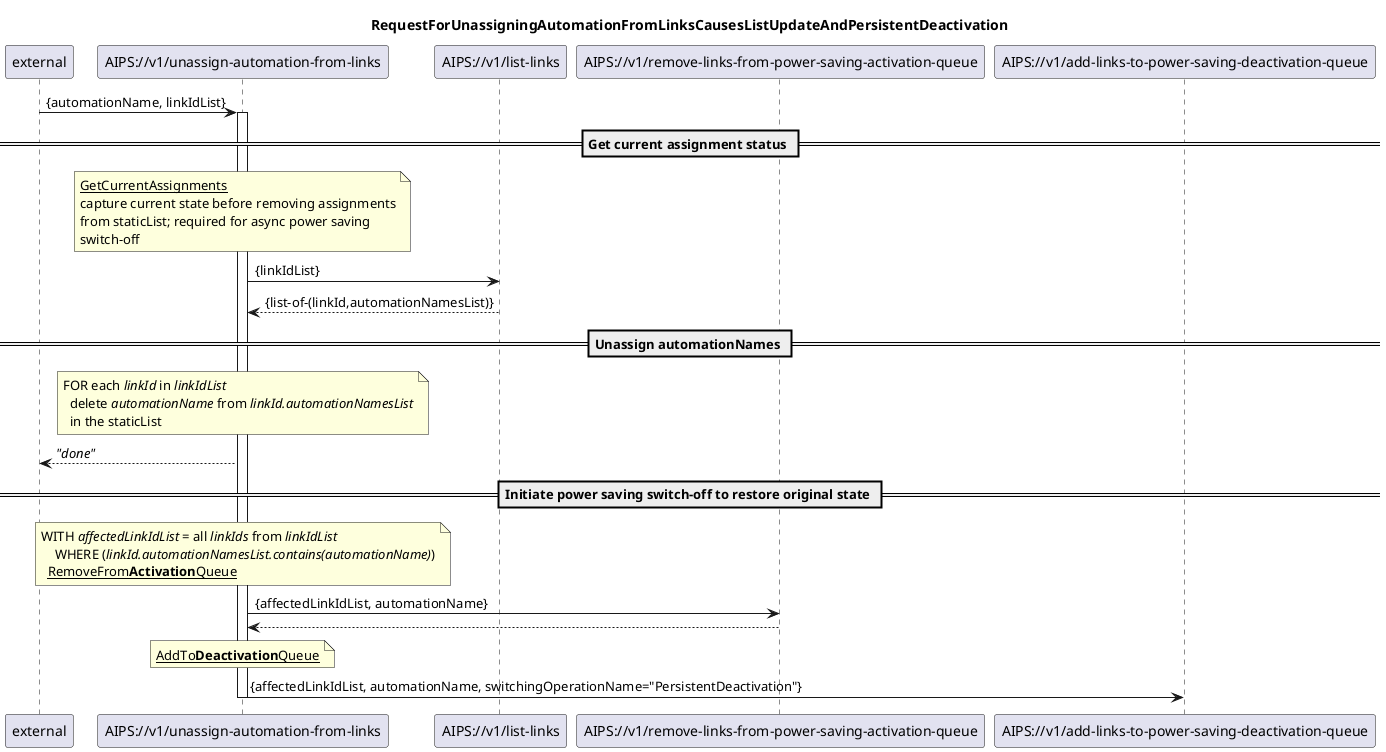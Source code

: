 @startuml 103_unassignAutomationFromLinks
skinparam responseMessageBelowArrow true

title
RequestForUnassigningAutomationFromLinksCausesListUpdateAndPersistentDeactivation
end title

participant "external" as requestor
participant "AIPS://v1/unassign-automation-from-links" as unassignAutomation
participant "AIPS://v1/list-links" as listLinks
participant "AIPS://v1/remove-links-from-power-saving-activation-queue" as stopSimpleActivation
participant "AIPS://v1/add-links-to-power-saving-deactivation-queue" as startPersistentDeactivation


requestor -> unassignAutomation: {automationName, linkIdList}
activate unassignAutomation

== Get current assignment status ==

'get current assignments from staticList
note over unassignAutomation
  <u>GetCurrentAssignments</u>
  capture current state before removing assignments
  from staticList; required for async power saving
  switch-off
end note
unassignAutomation -> listLinks: {linkIdList}
listLinks --> unassignAutomation: {list-of-(linkId,automationNamesList)}

== Unassign automationNames ==

'update staticList by removing automationName for linkIdList links
note over unassignAutomation
  FOR each <i>linkId</i> in <i>linkIdList</i>
    delete <i>automationName</i> from <i>linkId.automationNamesList</i>
    in the staticList
end note
unassignAutomation --> requestor: <i>"done"</i>

== Initiate power saving switch-off to restore original state ==

'stop ongoing/planned power saving
note over unassignAutomation
  WITH <i>affectedLinkIdList</i> = all <i>linkIds</i> from <i>linkIdList</i> 
      WHERE (<i>linkId.automationNamesList.contains(automationName)</i>)
    <u>RemoveFrom<b>Activation</b>Queue</u>
end note
unassignAutomation -> stopSimpleActivation: {affectedLinkIdList, automationName}
stopSimpleActivation --> unassignAutomation

'initiate persistentDeactivation to turn power saving off
note over unassignAutomation
  <u>AddTo<b>Deactivation</b>Queue</u>
end note
unassignAutomation -> startPersistentDeactivation: {affectedLinkIdList, automationName, switchingOperationName="PersistentDeactivation"}

deactivate unassignAutomation

@enduml